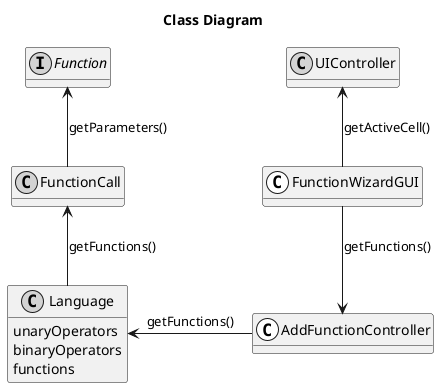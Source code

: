 @startuml lang04.1_classDiagram.png

    skinparam monochrome true
    hide methods

    title Class Diagram

    class FunctionWizardGUI << (C, white) >>{
    }

    class AddFunctionController << (C, white) >>{
    }

    class UIController << (C, lightgray) >>{
    }

    interface Function << (I, lightgray) >>{
    }

    class Language << (C, lightgray) >>{
        unaryOperators
        binaryOperators
        functions
    }

    class FunctionCall << (C, lightgray) >>{
    }

    FunctionCall -up-> Function : getParameters()

    Language -up-> FunctionCall : getFunctions()

    AddFunctionController -left-> Language : getFunctions()

    FunctionWizardGUI -down-> AddFunctionController: getFunctions()

    FunctionWizardGUI -up-> UIController: getActiveCell()

@enduml
